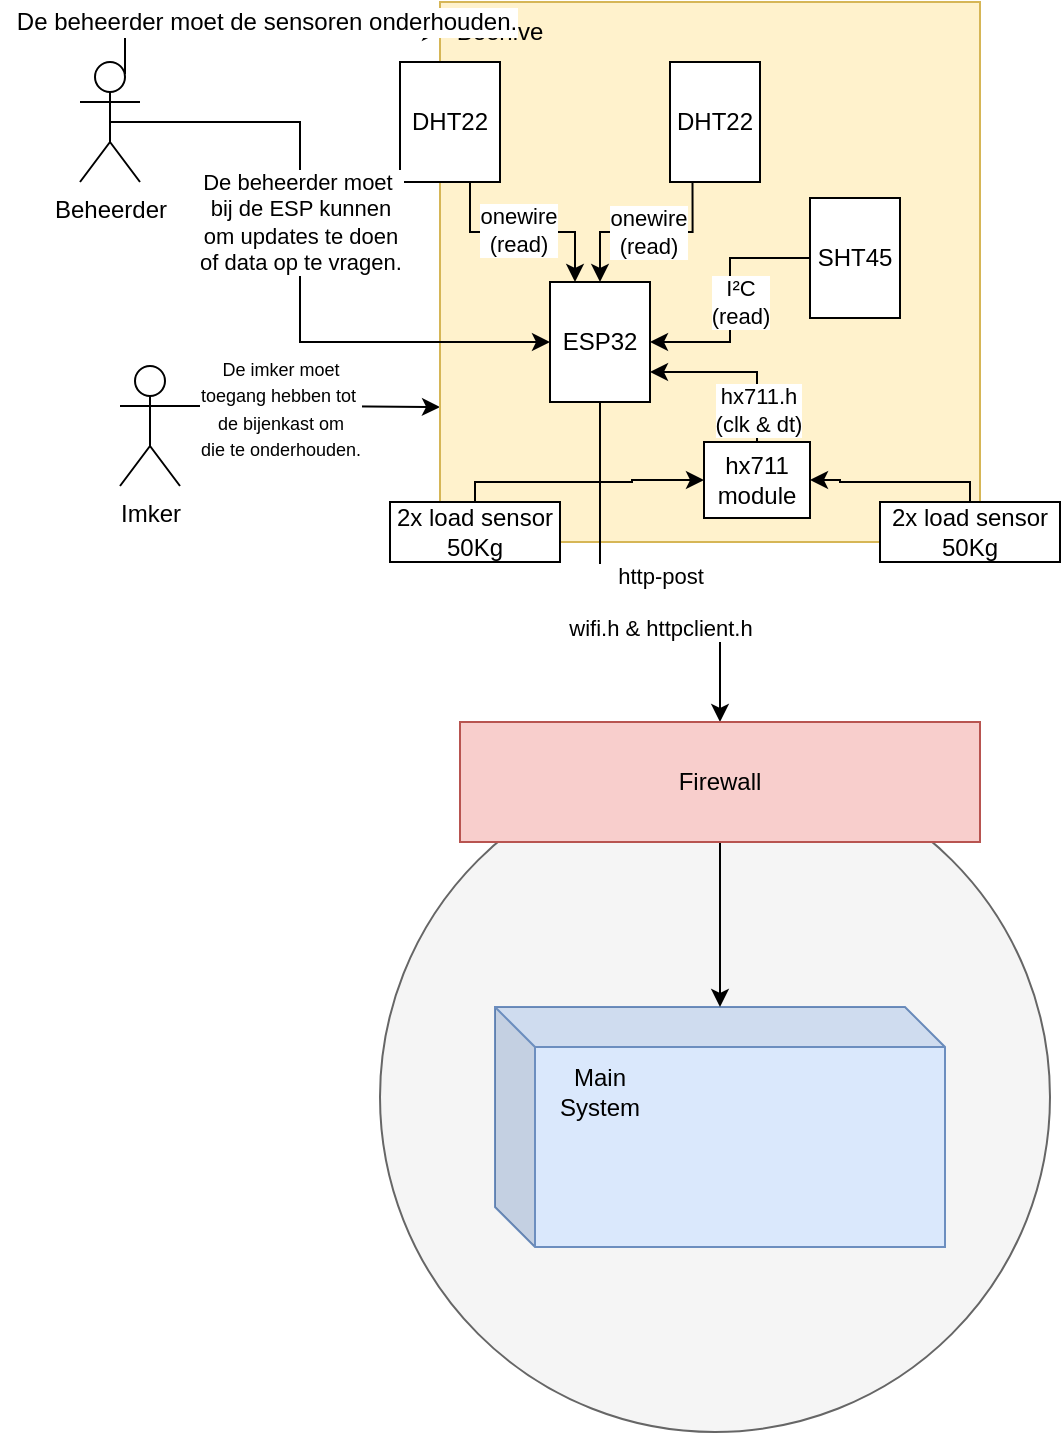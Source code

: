 <mxfile version="27.0.5">
  <diagram name="Page-1" id="eJ0Qw4Db6nhhG4S1m9tW">
    <mxGraphModel dx="1205" dy="636" grid="1" gridSize="10" guides="1" tooltips="1" connect="1" arrows="1" fold="1" page="1" pageScale="1" pageWidth="1654" pageHeight="2336" math="0" shadow="0">
      <root>
        <mxCell id="0" />
        <mxCell id="1" parent="0" />
        <mxCell id="lYtg9qMfZ3Qs8tmEbxhd-8" value="" style="ellipse;whiteSpace=wrap;html=1;aspect=fixed;fillColor=#f5f5f5;fontColor=#333333;strokeColor=#666666;" vertex="1" parent="1">
          <mxGeometry x="590" y="1450" width="335" height="335" as="geometry" />
        </mxCell>
        <mxCell id="vhmr5BV3yXntm19uQJfj-32" style="edgeStyle=orthogonalEdgeStyle;rounded=0;orthogonalLoop=1;jettySize=auto;html=1;exitX=1;exitY=0.333;exitDx=0;exitDy=0;exitPerimeter=0;entryX=0;entryY=0.75;entryDx=0;entryDy=0;" parent="1" source="vhmr5BV3yXntm19uQJfj-1" target="vhmr5BV3yXntm19uQJfj-6" edge="1">
          <mxGeometry relative="1" as="geometry" />
        </mxCell>
        <mxCell id="vORdM8-TU4AYZNdzt5eV-8" value="&lt;font style=&quot;font-size: 9px;&quot;&gt;De imker moet&lt;/font&gt;&lt;div&gt;&lt;font style=&quot;font-size: 9px;&quot;&gt;toegang hebben tot&amp;nbsp;&lt;/font&gt;&lt;div&gt;&lt;font style=&quot;font-size: 9px;&quot;&gt;de bijenkast om&lt;/font&gt;&lt;/div&gt;&lt;div&gt;&lt;font style=&quot;font-size: 9px;&quot;&gt;die te onderhouden.&lt;/font&gt;&lt;/div&gt;&lt;/div&gt;" style="edgeLabel;html=1;align=center;verticalAlign=middle;resizable=0;points=[];" parent="vhmr5BV3yXntm19uQJfj-32" vertex="1" connectable="0">
          <mxGeometry x="-0.295" y="-1" relative="1" as="geometry">
            <mxPoint x="4" as="offset" />
          </mxGeometry>
        </mxCell>
        <mxCell id="vhmr5BV3yXntm19uQJfj-1" value="Imker" style="shape=umlActor;verticalLabelPosition=bottom;verticalAlign=top;html=1;outlineConnect=0;" parent="1" vertex="1">
          <mxGeometry x="460" y="1252" width="30" height="60" as="geometry" />
        </mxCell>
        <mxCell id="lYtg9qMfZ3Qs8tmEbxhd-3" style="edgeStyle=orthogonalEdgeStyle;rounded=0;orthogonalLoop=1;jettySize=auto;html=1;exitX=0.75;exitY=0.1;exitDx=0;exitDy=0;exitPerimeter=0;entryX=0;entryY=0.5;entryDx=0;entryDy=0;" edge="1" parent="1" source="vhmr5BV3yXntm19uQJfj-2" target="vhmr5BV3yXntm19uQJfj-7">
          <mxGeometry relative="1" as="geometry">
            <Array as="points">
              <mxPoint x="463" y="1085" />
            </Array>
          </mxGeometry>
        </mxCell>
        <mxCell id="vhmr5BV3yXntm19uQJfj-2" value="Beheerder" style="shape=umlActor;verticalLabelPosition=bottom;verticalAlign=top;html=1;outlineConnect=0;" parent="1" vertex="1">
          <mxGeometry x="440" y="1100" width="30" height="60" as="geometry" />
        </mxCell>
        <mxCell id="vhmr5BV3yXntm19uQJfj-6" value="" style="whiteSpace=wrap;html=1;aspect=fixed;fillColor=#fff2cc;strokeColor=#d6b656;" parent="1" vertex="1">
          <mxGeometry x="620" y="1070" width="270" height="270" as="geometry" />
        </mxCell>
        <mxCell id="vhmr5BV3yXntm19uQJfj-7" value="Beehive" style="text;html=1;align=center;verticalAlign=middle;whiteSpace=wrap;rounded=0;" parent="1" vertex="1">
          <mxGeometry x="620" y="1070" width="60" height="30" as="geometry" />
        </mxCell>
        <mxCell id="vhmr5BV3yXntm19uQJfj-12" style="edgeStyle=orthogonalEdgeStyle;rounded=0;orthogonalLoop=1;jettySize=auto;html=1;exitX=0.75;exitY=1;exitDx=0;exitDy=0;entryX=0.25;entryY=0;entryDx=0;entryDy=0;" parent="1" source="vhmr5BV3yXntm19uQJfj-8" target="vhmr5BV3yXntm19uQJfj-11" edge="1">
          <mxGeometry relative="1" as="geometry">
            <Array as="points">
              <mxPoint x="635" y="1185" />
              <mxPoint x="688" y="1185" />
            </Array>
          </mxGeometry>
        </mxCell>
        <mxCell id="vhmr5BV3yXntm19uQJfj-23" value="onewire&lt;div&gt;(read)&lt;/div&gt;" style="edgeLabel;html=1;align=center;verticalAlign=middle;resizable=0;points=[];" parent="vhmr5BV3yXntm19uQJfj-12" vertex="1" connectable="0">
          <mxGeometry x="-0.029" y="1" relative="1" as="geometry">
            <mxPoint as="offset" />
          </mxGeometry>
        </mxCell>
        <mxCell id="vhmr5BV3yXntm19uQJfj-8" value="DHT22" style="rounded=0;whiteSpace=wrap;html=1;" parent="1" vertex="1">
          <mxGeometry x="600" y="1100" width="50" height="60" as="geometry" />
        </mxCell>
        <mxCell id="vhmr5BV3yXntm19uQJfj-14" style="edgeStyle=orthogonalEdgeStyle;rounded=0;orthogonalLoop=1;jettySize=auto;html=1;exitX=0.25;exitY=1;exitDx=0;exitDy=0;entryX=0.5;entryY=0;entryDx=0;entryDy=0;" parent="1" source="vhmr5BV3yXntm19uQJfj-9" target="vhmr5BV3yXntm19uQJfj-11" edge="1">
          <mxGeometry relative="1" as="geometry" />
        </mxCell>
        <mxCell id="vhmr5BV3yXntm19uQJfj-24" value="onewire&lt;div&gt;(read)&lt;/div&gt;" style="edgeLabel;html=1;align=center;verticalAlign=middle;resizable=0;points=[];" parent="vhmr5BV3yXntm19uQJfj-14" vertex="1" connectable="0">
          <mxGeometry x="-0.001" relative="1" as="geometry">
            <mxPoint as="offset" />
          </mxGeometry>
        </mxCell>
        <mxCell id="vhmr5BV3yXntm19uQJfj-9" value="DHT22" style="rounded=0;whiteSpace=wrap;html=1;" parent="1" vertex="1">
          <mxGeometry x="735" y="1100" width="45" height="60" as="geometry" />
        </mxCell>
        <mxCell id="vhmr5BV3yXntm19uQJfj-16" style="edgeStyle=orthogonalEdgeStyle;rounded=0;orthogonalLoop=1;jettySize=auto;html=1;exitX=0;exitY=0.5;exitDx=0;exitDy=0;entryX=1;entryY=0.5;entryDx=0;entryDy=0;" parent="1" source="vhmr5BV3yXntm19uQJfj-10" target="vhmr5BV3yXntm19uQJfj-11" edge="1">
          <mxGeometry relative="1" as="geometry" />
        </mxCell>
        <mxCell id="vhmr5BV3yXntm19uQJfj-25" value="I²C&lt;div&gt;(read)&lt;/div&gt;" style="edgeLabel;html=1;align=center;verticalAlign=middle;resizable=0;points=[];" parent="vhmr5BV3yXntm19uQJfj-16" vertex="1" connectable="0">
          <mxGeometry x="0.255" y="-1" relative="1" as="geometry">
            <mxPoint x="6" y="-15" as="offset" />
          </mxGeometry>
        </mxCell>
        <mxCell id="vhmr5BV3yXntm19uQJfj-10" value="SHT45" style="rounded=0;whiteSpace=wrap;html=1;" parent="1" vertex="1">
          <mxGeometry x="805" y="1168" width="45" height="60" as="geometry" />
        </mxCell>
        <mxCell id="lYtg9qMfZ3Qs8tmEbxhd-11" style="edgeStyle=orthogonalEdgeStyle;rounded=0;orthogonalLoop=1;jettySize=auto;html=1;exitX=0.5;exitY=1;exitDx=0;exitDy=0;entryX=0.5;entryY=0;entryDx=0;entryDy=0;" edge="1" parent="1" source="vhmr5BV3yXntm19uQJfj-11" target="lYtg9qMfZ3Qs8tmEbxhd-10">
          <mxGeometry relative="1" as="geometry">
            <Array as="points">
              <mxPoint x="700" y="1370" />
              <mxPoint x="760" y="1370" />
            </Array>
          </mxGeometry>
        </mxCell>
        <mxCell id="lYtg9qMfZ3Qs8tmEbxhd-13" value="http-post&lt;div&gt;&lt;br&gt;&lt;/div&gt;&lt;div&gt;wifi.h &amp;amp; httpclient.h&lt;/div&gt;" style="edgeLabel;html=1;align=center;verticalAlign=middle;resizable=0;points=[];" vertex="1" connectable="0" parent="lYtg9qMfZ3Qs8tmEbxhd-11">
          <mxGeometry x="0.104" relative="1" as="geometry">
            <mxPoint x="8" as="offset" />
          </mxGeometry>
        </mxCell>
        <mxCell id="vhmr5BV3yXntm19uQJfj-11" value="ESP32" style="rounded=0;whiteSpace=wrap;html=1;" parent="1" vertex="1">
          <mxGeometry x="675" y="1210" width="50" height="60" as="geometry" />
        </mxCell>
        <mxCell id="vhmr5BV3yXntm19uQJfj-17" value="" style="shape=cube;whiteSpace=wrap;html=1;boundedLbl=1;backgroundOutline=1;darkOpacity=0.05;darkOpacity2=0.1;fillColor=#dae8fc;strokeColor=#6c8ebf;" parent="1" vertex="1">
          <mxGeometry x="647.5" y="1572.5" width="225" height="120" as="geometry" />
        </mxCell>
        <mxCell id="lYtg9qMfZ3Qs8tmEbxhd-16" style="edgeStyle=orthogonalEdgeStyle;rounded=0;orthogonalLoop=1;jettySize=auto;html=1;exitX=0.5;exitY=0;exitDx=0;exitDy=0;entryX=0;entryY=0.5;entryDx=0;entryDy=0;" edge="1" parent="1" source="vhmr5BV3yXntm19uQJfj-33" target="lYtg9qMfZ3Qs8tmEbxhd-14">
          <mxGeometry relative="1" as="geometry">
            <Array as="points">
              <mxPoint x="638" y="1310" />
              <mxPoint x="716" y="1310" />
              <mxPoint x="716" y="1309" />
            </Array>
          </mxGeometry>
        </mxCell>
        <mxCell id="vhmr5BV3yXntm19uQJfj-33" value="2x load sensor&lt;div&gt;50Kg&lt;/div&gt;" style="rounded=0;whiteSpace=wrap;html=1;" parent="1" vertex="1">
          <mxGeometry x="595" y="1320" width="85" height="30" as="geometry" />
        </mxCell>
        <mxCell id="lYtg9qMfZ3Qs8tmEbxhd-17" style="edgeStyle=orthogonalEdgeStyle;rounded=0;orthogonalLoop=1;jettySize=auto;html=1;exitX=0.5;exitY=0;exitDx=0;exitDy=0;entryX=1;entryY=0.5;entryDx=0;entryDy=0;" edge="1" parent="1" source="vhmr5BV3yXntm19uQJfj-34" target="lYtg9qMfZ3Qs8tmEbxhd-14">
          <mxGeometry relative="1" as="geometry">
            <Array as="points">
              <mxPoint x="885" y="1310" />
              <mxPoint x="820" y="1310" />
              <mxPoint x="820" y="1309" />
            </Array>
          </mxGeometry>
        </mxCell>
        <mxCell id="vhmr5BV3yXntm19uQJfj-34" value="2x load sensor&lt;div&gt;50Kg&lt;/div&gt;" style="rounded=0;whiteSpace=wrap;html=1;" parent="1" vertex="1">
          <mxGeometry x="840" y="1320" width="90" height="30" as="geometry" />
        </mxCell>
        <mxCell id="lYtg9qMfZ3Qs8tmEbxhd-1" value="&lt;span style=&quot;font-size: 12px; text-wrap-mode: wrap;&quot;&gt;De beheerder moet de sensoren onderhouden.&lt;/span&gt;" style="edgeLabel;html=1;align=center;verticalAlign=middle;resizable=0;points=[];" vertex="1" connectable="0" parent="1">
          <mxGeometry x="400" y="1140" as="geometry">
            <mxPoint x="133" y="-60" as="offset" />
          </mxGeometry>
        </mxCell>
        <mxCell id="vhmr5BV3yXntm19uQJfj-18" value="Main System" style="text;html=1;align=center;verticalAlign=middle;whiteSpace=wrap;rounded=0;" parent="1" vertex="1">
          <mxGeometry x="670" y="1600" width="60" height="30" as="geometry" />
        </mxCell>
        <mxCell id="lYtg9qMfZ3Qs8tmEbxhd-12" style="edgeStyle=orthogonalEdgeStyle;rounded=0;orthogonalLoop=1;jettySize=auto;html=1;exitX=0.5;exitY=1;exitDx=0;exitDy=0;" edge="1" parent="1" source="lYtg9qMfZ3Qs8tmEbxhd-10" target="vhmr5BV3yXntm19uQJfj-17">
          <mxGeometry relative="1" as="geometry" />
        </mxCell>
        <mxCell id="lYtg9qMfZ3Qs8tmEbxhd-10" value="Firewall" style="rounded=0;whiteSpace=wrap;html=1;fillColor=#f8cecc;strokeColor=#b85450;" vertex="1" parent="1">
          <mxGeometry x="630" y="1430" width="260" height="60" as="geometry" />
        </mxCell>
        <mxCell id="lYtg9qMfZ3Qs8tmEbxhd-14" value="hx711 module" style="rounded=0;whiteSpace=wrap;html=1;" vertex="1" parent="1">
          <mxGeometry x="752" y="1290" width="53" height="38" as="geometry" />
        </mxCell>
        <mxCell id="lYtg9qMfZ3Qs8tmEbxhd-15" style="edgeStyle=orthogonalEdgeStyle;rounded=0;orthogonalLoop=1;jettySize=auto;html=1;exitX=0.5;exitY=0;exitDx=0;exitDy=0;entryX=1;entryY=0.75;entryDx=0;entryDy=0;" edge="1" parent="1" source="lYtg9qMfZ3Qs8tmEbxhd-14" target="vhmr5BV3yXntm19uQJfj-11">
          <mxGeometry relative="1" as="geometry">
            <Array as="points">
              <mxPoint x="779" y="1255" />
            </Array>
          </mxGeometry>
        </mxCell>
        <mxCell id="lYtg9qMfZ3Qs8tmEbxhd-18" value="hx711.h&lt;div&gt;(clk &amp;amp; dt)&lt;/div&gt;" style="edgeLabel;html=1;align=center;verticalAlign=middle;resizable=0;points=[];" vertex="1" connectable="0" parent="lYtg9qMfZ3Qs8tmEbxhd-15">
          <mxGeometry x="-0.47" y="-2" relative="1" as="geometry">
            <mxPoint x="-2" y="7" as="offset" />
          </mxGeometry>
        </mxCell>
        <mxCell id="lYtg9qMfZ3Qs8tmEbxhd-20" style="edgeStyle=orthogonalEdgeStyle;rounded=0;orthogonalLoop=1;jettySize=auto;html=1;exitX=0.5;exitY=0.5;exitDx=0;exitDy=0;exitPerimeter=0;entryX=0;entryY=0.5;entryDx=0;entryDy=0;" edge="1" parent="1" source="vhmr5BV3yXntm19uQJfj-2" target="vhmr5BV3yXntm19uQJfj-11">
          <mxGeometry relative="1" as="geometry">
            <Array as="points">
              <mxPoint x="550" y="1130" />
              <mxPoint x="550" y="1240" />
            </Array>
          </mxGeometry>
        </mxCell>
        <mxCell id="lYtg9qMfZ3Qs8tmEbxhd-21" value="De beheerder moet&amp;nbsp;&lt;div&gt;bij de ESP kunnen&lt;div&gt;&amp;nbsp;om updates te doen&amp;nbsp;&lt;/div&gt;&lt;div&gt;of data op te vragen.&lt;/div&gt;&lt;/div&gt;" style="edgeLabel;html=1;align=center;verticalAlign=middle;resizable=0;points=[];" vertex="1" connectable="0" parent="lYtg9qMfZ3Qs8tmEbxhd-20">
          <mxGeometry x="-0.021" relative="1" as="geometry">
            <mxPoint y="-17" as="offset" />
          </mxGeometry>
        </mxCell>
      </root>
    </mxGraphModel>
  </diagram>
</mxfile>
